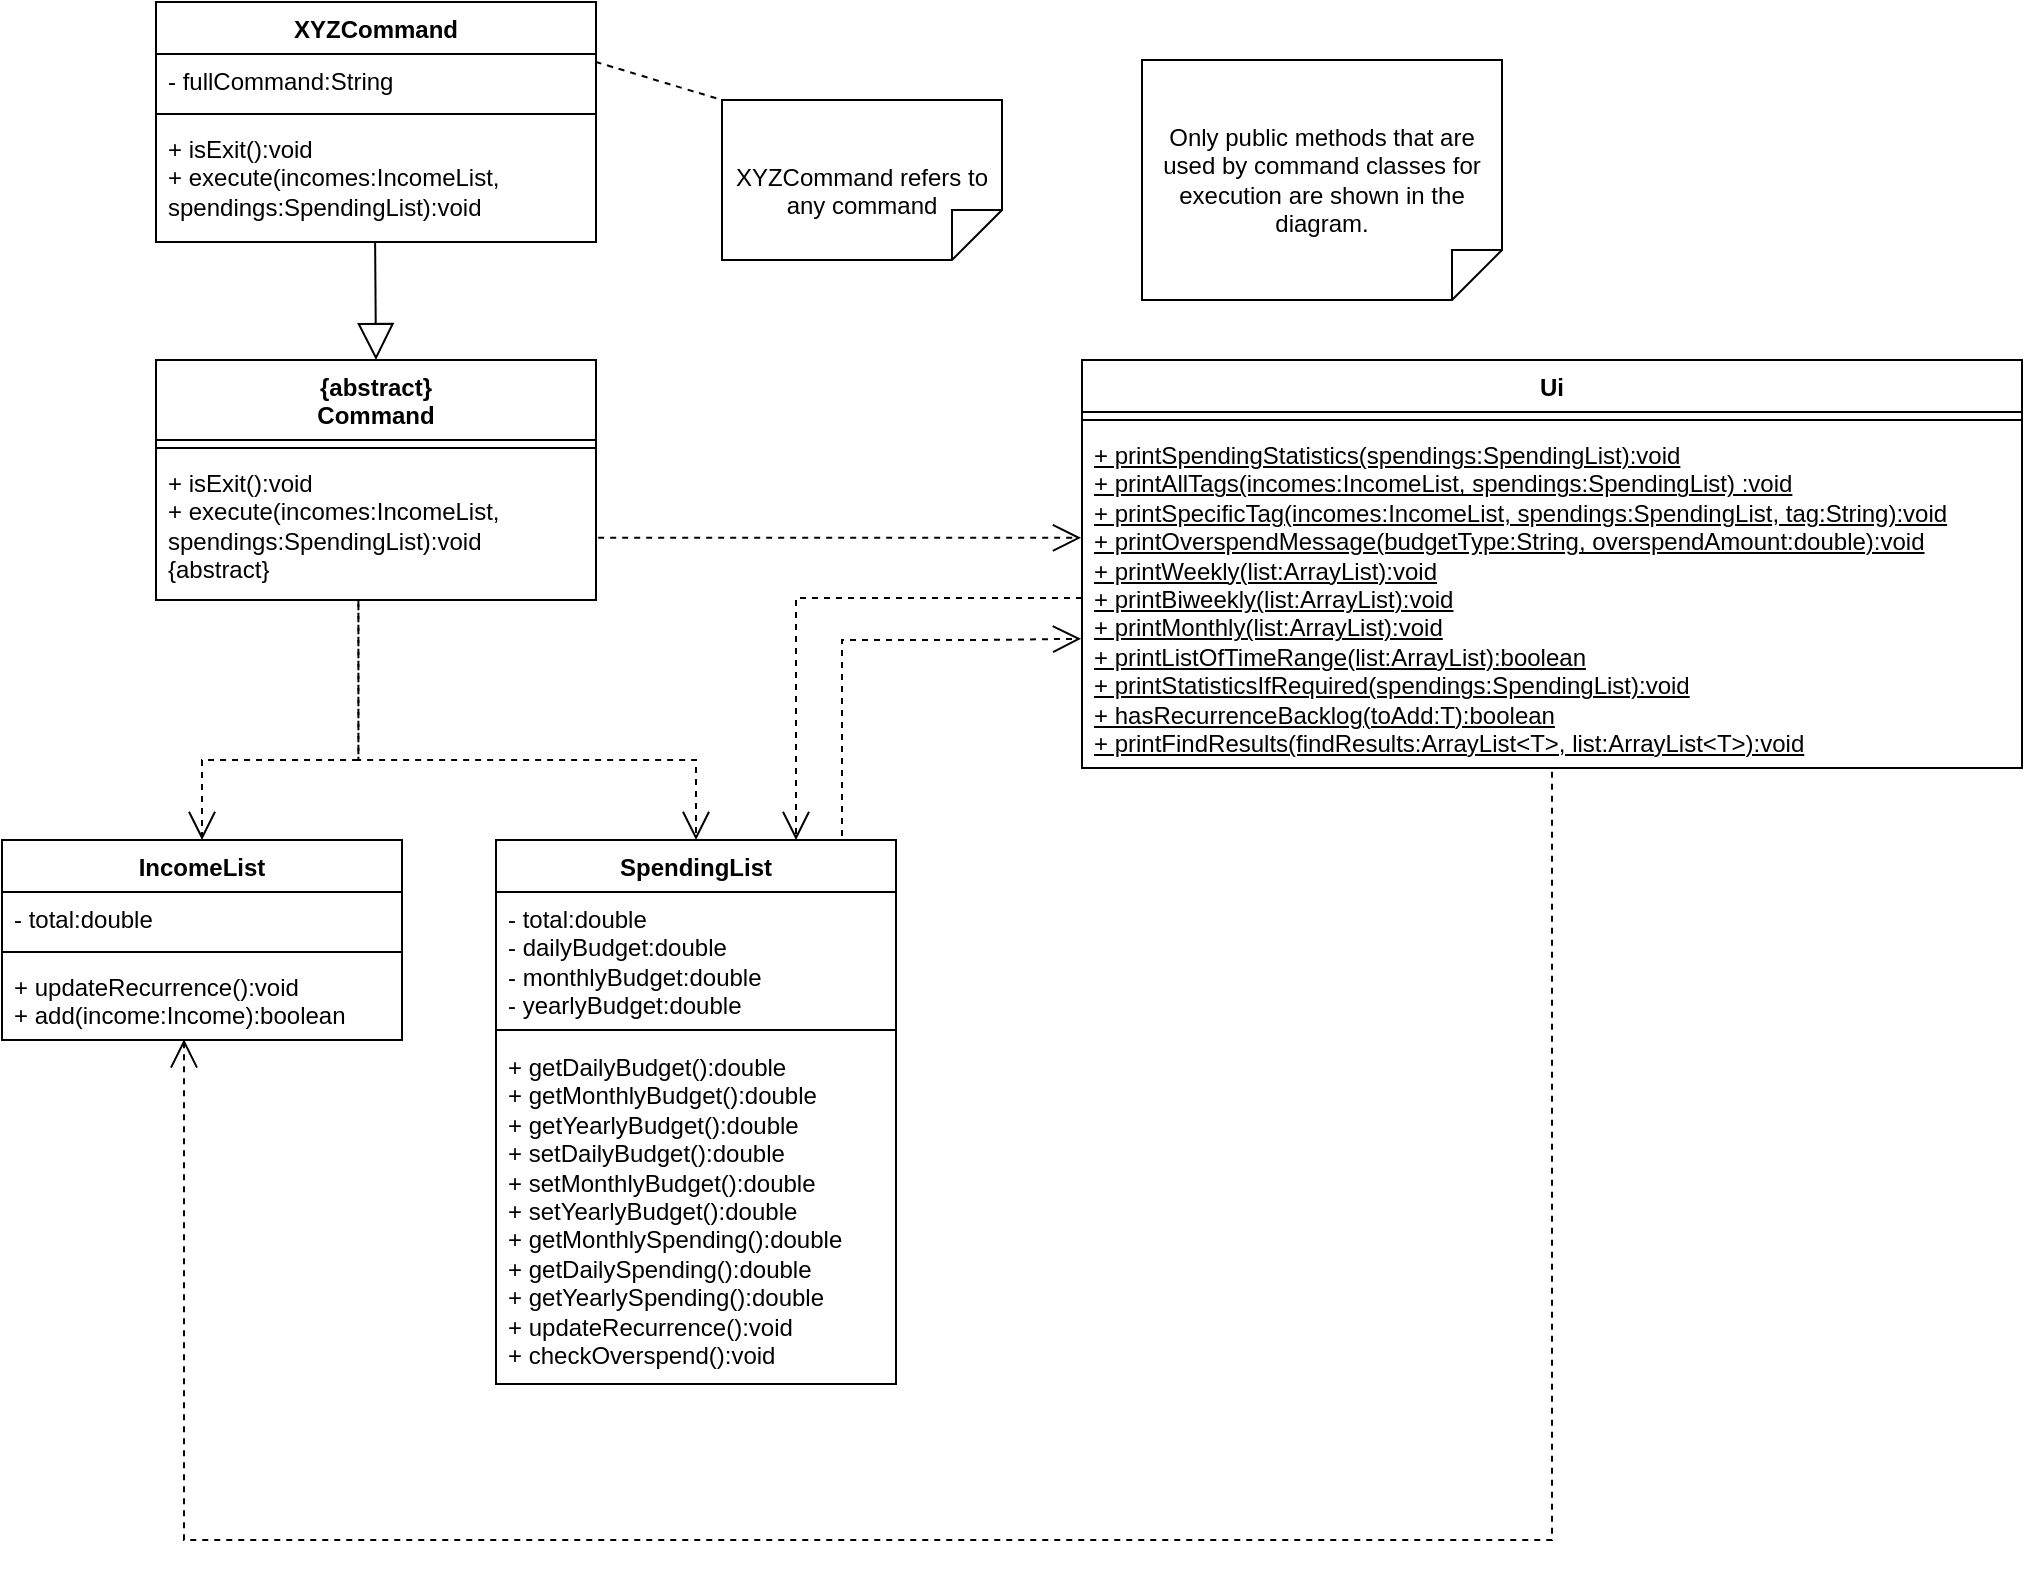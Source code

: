 <mxfile version="24.7.17">
  <diagram id="C5RBs43oDa-KdzZeNtuy" name="Page-1">
    <mxGraphModel dx="635" dy="486" grid="1" gridSize="10" guides="1" tooltips="1" connect="1" arrows="1" fold="1" page="1" pageScale="1" pageWidth="827" pageHeight="1169" math="0" shadow="0">
      <root>
        <mxCell id="WIyWlLk6GJQsqaUBKTNV-0" />
        <mxCell id="WIyWlLk6GJQsqaUBKTNV-1" parent="WIyWlLk6GJQsqaUBKTNV-0" />
        <mxCell id="lJRKsU2WNjcnRI6e_XWt-7" value="XYZCommand" style="swimlane;fontStyle=1;align=center;verticalAlign=top;childLayout=stackLayout;horizontal=1;startSize=26;horizontalStack=0;resizeParent=1;resizeParentMax=0;resizeLast=0;collapsible=1;marginBottom=0;whiteSpace=wrap;html=1;" parent="WIyWlLk6GJQsqaUBKTNV-1" vertex="1">
          <mxGeometry x="207" y="11" width="220" height="120" as="geometry" />
        </mxCell>
        <mxCell id="lJRKsU2WNjcnRI6e_XWt-8" value="- fullCommand:String" style="text;strokeColor=none;fillColor=none;align=left;verticalAlign=top;spacingLeft=4;spacingRight=4;overflow=hidden;rotatable=0;points=[[0,0.5],[1,0.5]];portConstraint=eastwest;whiteSpace=wrap;html=1;" parent="lJRKsU2WNjcnRI6e_XWt-7" vertex="1">
          <mxGeometry y="26" width="220" height="26" as="geometry" />
        </mxCell>
        <mxCell id="lJRKsU2WNjcnRI6e_XWt-9" value="" style="line;strokeWidth=1;fillColor=none;align=left;verticalAlign=middle;spacingTop=-1;spacingLeft=3;spacingRight=3;rotatable=0;labelPosition=right;points=[];portConstraint=eastwest;strokeColor=inherit;" parent="lJRKsU2WNjcnRI6e_XWt-7" vertex="1">
          <mxGeometry y="52" width="220" height="8" as="geometry" />
        </mxCell>
        <mxCell id="lJRKsU2WNjcnRI6e_XWt-10" value="+ isExit():void&lt;div&gt;+ execute(incomes:IncomeList,&lt;/div&gt;&lt;div&gt;spendings:SpendingList):void&lt;/div&gt;" style="text;strokeColor=none;fillColor=none;align=left;verticalAlign=top;spacingLeft=4;spacingRight=4;overflow=hidden;rotatable=0;points=[[0,0.5],[1,0.5]];portConstraint=eastwest;whiteSpace=wrap;html=1;" parent="lJRKsU2WNjcnRI6e_XWt-7" vertex="1">
          <mxGeometry y="60" width="220" height="60" as="geometry" />
        </mxCell>
        <mxCell id="lJRKsU2WNjcnRI6e_XWt-11" value="XYZCommand refers to any command" style="shape=note2;boundedLbl=1;whiteSpace=wrap;html=1;size=25;verticalAlign=top;align=center;flipV=1;" parent="WIyWlLk6GJQsqaUBKTNV-1" vertex="1">
          <mxGeometry x="490" y="60" width="140" height="80" as="geometry" />
        </mxCell>
        <mxCell id="lJRKsU2WNjcnRI6e_XWt-12" value="" style="endArrow=none;dashed=1;html=1;rounded=0;fontSize=12;startSize=8;endSize=8;curved=1;exitX=1;exitY=0.25;exitDx=0;exitDy=0;entryX=0;entryY=1;entryDx=0;entryDy=0;entryPerimeter=0;" parent="WIyWlLk6GJQsqaUBKTNV-1" source="lJRKsU2WNjcnRI6e_XWt-7" target="lJRKsU2WNjcnRI6e_XWt-11" edge="1">
          <mxGeometry width="50" height="50" relative="1" as="geometry">
            <mxPoint x="457" y="230" as="sourcePoint" />
            <mxPoint x="507" y="180" as="targetPoint" />
          </mxGeometry>
        </mxCell>
        <mxCell id="lJRKsU2WNjcnRI6e_XWt-27" value="" style="endArrow=open;endSize=12;dashed=1;html=1;rounded=0;fontSize=12;exitX=0.46;exitY=1.03;exitDx=0;exitDy=0;entryX=0.5;entryY=0;entryDx=0;entryDy=0;edgeStyle=orthogonalEdgeStyle;exitPerimeter=0;" parent="WIyWlLk6GJQsqaUBKTNV-1" source="lJRKsU2WNjcnRI6e_XWt-3" target="PTH7G4Kg7HEpN0CLAYnN-4" edge="1">
          <mxGeometry width="160" relative="1" as="geometry">
            <mxPoint x="447" y="272.47" as="sourcePoint" />
            <mxPoint x="517" y="227" as="targetPoint" />
            <Array as="points">
              <mxPoint x="308" y="390" />
              <mxPoint x="230" y="390" />
            </Array>
          </mxGeometry>
        </mxCell>
        <mxCell id="lJRKsU2WNjcnRI6e_XWt-29" value="" style="endArrow=open;endSize=12;dashed=1;html=1;rounded=0;fontSize=12;exitX=0.46;exitY=1.005;exitDx=0;exitDy=0;entryX=0.5;entryY=0;entryDx=0;entryDy=0;edgeStyle=orthogonalEdgeStyle;exitPerimeter=0;" parent="WIyWlLk6GJQsqaUBKTNV-1" source="lJRKsU2WNjcnRI6e_XWt-3" target="lJRKsU2WNjcnRI6e_XWt-31" edge="1">
          <mxGeometry width="160" relative="1" as="geometry">
            <mxPoint x="491" y="270" as="sourcePoint" />
            <mxPoint x="517" y="335" as="targetPoint" />
            <Array as="points">
              <mxPoint x="308" y="390" />
              <mxPoint x="477" y="390" />
            </Array>
          </mxGeometry>
        </mxCell>
        <mxCell id="lJRKsU2WNjcnRI6e_XWt-31" value="SpendingList" style="swimlane;fontStyle=1;align=center;verticalAlign=top;childLayout=stackLayout;horizontal=1;startSize=26;horizontalStack=0;resizeParent=1;resizeParentMax=0;resizeLast=0;collapsible=1;marginBottom=0;whiteSpace=wrap;html=1;" parent="WIyWlLk6GJQsqaUBKTNV-1" vertex="1">
          <mxGeometry x="377" y="430" width="200" height="272" as="geometry" />
        </mxCell>
        <mxCell id="lJRKsU2WNjcnRI6e_XWt-32" value="&lt;div&gt;- total:double&lt;/div&gt;- dailyBudget:double&lt;div&gt;- monthlyBudget:double&lt;/div&gt;&lt;div&gt;- yearlyBudget:double&lt;/div&gt;" style="text;strokeColor=none;fillColor=none;align=left;verticalAlign=top;spacingLeft=4;spacingRight=4;overflow=hidden;rotatable=0;points=[[0,0.5],[1,0.5]];portConstraint=eastwest;whiteSpace=wrap;html=1;" parent="lJRKsU2WNjcnRI6e_XWt-31" vertex="1">
          <mxGeometry y="26" width="200" height="64" as="geometry" />
        </mxCell>
        <mxCell id="lJRKsU2WNjcnRI6e_XWt-33" value="" style="line;strokeWidth=1;fillColor=none;align=left;verticalAlign=middle;spacingTop=-1;spacingLeft=3;spacingRight=3;rotatable=0;labelPosition=right;points=[];portConstraint=eastwest;strokeColor=inherit;" parent="lJRKsU2WNjcnRI6e_XWt-31" vertex="1">
          <mxGeometry y="90" width="200" height="10" as="geometry" />
        </mxCell>
        <mxCell id="lJRKsU2WNjcnRI6e_XWt-34" value="+ getDailyBudget():double&lt;div&gt;+ getMonthlyBudget():double&lt;/div&gt;&lt;div&gt;+ getYearlyBudget():double&lt;/div&gt;&lt;div&gt;+ setDailyBudget():double&lt;/div&gt;&lt;div&gt;+ setMonthlyBudget():double&lt;/div&gt;&lt;div&gt;+ setYearlyBudget():double&lt;/div&gt;&lt;div&gt;+ getMonthlySpending():double&lt;/div&gt;&lt;div&gt;+ getDailySpending():double&lt;/div&gt;&lt;div&gt;+ getYearlySpending():double&lt;/div&gt;&lt;div&gt;+ updateRecurrence():void&lt;/div&gt;&lt;div&gt;+ checkOverspend():void&lt;/div&gt;" style="text;strokeColor=none;fillColor=none;align=left;verticalAlign=top;spacingLeft=4;spacingRight=4;overflow=hidden;rotatable=0;points=[[0,0.5],[1,0.5]];portConstraint=eastwest;whiteSpace=wrap;html=1;" parent="lJRKsU2WNjcnRI6e_XWt-31" vertex="1">
          <mxGeometry y="100" width="200" height="172" as="geometry" />
        </mxCell>
        <mxCell id="lJRKsU2WNjcnRI6e_XWt-40" value="Ui" style="swimlane;fontStyle=1;align=center;verticalAlign=top;childLayout=stackLayout;horizontal=1;startSize=26;horizontalStack=0;resizeParent=1;resizeParentMax=0;resizeLast=0;collapsible=1;marginBottom=0;whiteSpace=wrap;html=1;" parent="WIyWlLk6GJQsqaUBKTNV-1" vertex="1">
          <mxGeometry x="670" y="190" width="470" height="204" as="geometry" />
        </mxCell>
        <mxCell id="lJRKsU2WNjcnRI6e_XWt-42" value="" style="line;strokeWidth=1;fillColor=none;align=left;verticalAlign=middle;spacingTop=-1;spacingLeft=3;spacingRight=3;rotatable=0;labelPosition=right;points=[];portConstraint=eastwest;strokeColor=inherit;" parent="lJRKsU2WNjcnRI6e_XWt-40" vertex="1">
          <mxGeometry y="26" width="470" height="8" as="geometry" />
        </mxCell>
        <mxCell id="lJRKsU2WNjcnRI6e_XWt-43" value="&lt;u&gt;+ printSpendingStatistics(spendings:SpendingList):void&lt;/u&gt;&lt;div&gt;&lt;u&gt;+ printAllTags(incomes:IncomeList, spendings:SpendingList) :void&lt;/u&gt;&lt;/div&gt;&lt;div&gt;&lt;u&gt;+ printSpecificTag(incomes:IncomeList, spendings:SpendingList, tag:String):void&lt;/u&gt;&lt;/div&gt;&lt;div&gt;&lt;u&gt;+ printOverspendMessage(budgetType:String, overspendAmount:double):void&lt;/u&gt;&lt;/div&gt;&lt;div&gt;&lt;u&gt;+ printWeekly(list:ArrayList):void&lt;/u&gt;&lt;/div&gt;&lt;div&gt;&lt;u&gt;+ printBiweekly(list:ArrayList):void&lt;/u&gt;&lt;u&gt;&lt;br&gt;&lt;/u&gt;&lt;/div&gt;&lt;div&gt;&lt;u&gt;+ printMonthly(list:ArrayList):void&lt;/u&gt;&lt;u&gt;&lt;br&gt;&lt;/u&gt;&lt;/div&gt;&lt;div&gt;&lt;u&gt;+ printListOfTimeRange(list:ArrayList):boolean&lt;/u&gt;&lt;u&gt;&lt;br&gt;&lt;/u&gt;&lt;/div&gt;&lt;div&gt;&lt;u&gt;+ printStatisticsIfRequired(spendings:SpendingList):void&lt;/u&gt;&lt;/div&gt;&lt;div&gt;&lt;u&gt;+ hasRecurrenceBacklog(toAdd:T):boolean&lt;/u&gt;&lt;/div&gt;&lt;div&gt;&lt;u&gt;+ printFindResults(findResults:ArrayList&amp;lt;T&amp;gt;, list:ArrayList&amp;lt;T&amp;gt;):void&lt;/u&gt;&lt;/div&gt;" style="text;strokeColor=none;fillColor=none;align=left;verticalAlign=top;spacingLeft=4;spacingRight=4;overflow=hidden;rotatable=0;points=[[0,0.5],[1,0.5]];portConstraint=eastwest;whiteSpace=wrap;html=1;" parent="lJRKsU2WNjcnRI6e_XWt-40" vertex="1">
          <mxGeometry y="34" width="470" height="170" as="geometry" />
        </mxCell>
        <mxCell id="lJRKsU2WNjcnRI6e_XWt-0" value="&lt;div&gt;{abstract}&lt;/div&gt;Command" style="swimlane;fontStyle=1;align=center;verticalAlign=top;childLayout=stackLayout;horizontal=1;startSize=40;horizontalStack=0;resizeParent=1;resizeParentMax=0;resizeLast=0;collapsible=1;marginBottom=0;whiteSpace=wrap;html=1;" parent="WIyWlLk6GJQsqaUBKTNV-1" vertex="1">
          <mxGeometry x="207" y="190" width="220" height="120" as="geometry">
            <mxRectangle x="290" y="170" width="100" height="30" as="alternateBounds" />
          </mxGeometry>
        </mxCell>
        <mxCell id="lJRKsU2WNjcnRI6e_XWt-2" value="" style="line;strokeWidth=1;fillColor=none;align=left;verticalAlign=middle;spacingTop=-1;spacingLeft=3;spacingRight=3;rotatable=0;labelPosition=right;points=[];portConstraint=eastwest;strokeColor=inherit;" parent="lJRKsU2WNjcnRI6e_XWt-0" vertex="1">
          <mxGeometry y="40" width="220" height="8" as="geometry" />
        </mxCell>
        <mxCell id="lJRKsU2WNjcnRI6e_XWt-3" value="+ isExit():void&lt;div&gt;+ execute(incomes:IncomeList, spendings:SpendingList):void {abstract}&lt;/div&gt;" style="text;strokeColor=none;fillColor=none;align=left;verticalAlign=top;spacingLeft=4;spacingRight=4;overflow=hidden;rotatable=0;points=[[0,0.5],[1,0.5]];portConstraint=eastwest;whiteSpace=wrap;html=1;" parent="lJRKsU2WNjcnRI6e_XWt-0" vertex="1">
          <mxGeometry y="48" width="220" height="72" as="geometry" />
        </mxCell>
        <mxCell id="lJRKsU2WNjcnRI6e_XWt-15" value="" style="endArrow=block;endSize=16;endFill=0;html=1;rounded=0;fontSize=12;curved=1;exitX=0.498;exitY=1.007;exitDx=0;exitDy=0;exitPerimeter=0;entryX=0.5;entryY=0;entryDx=0;entryDy=0;" parent="WIyWlLk6GJQsqaUBKTNV-1" source="lJRKsU2WNjcnRI6e_XWt-10" target="lJRKsU2WNjcnRI6e_XWt-0" edge="1">
          <mxGeometry width="160" relative="1" as="geometry">
            <mxPoint x="327" y="140" as="sourcePoint" />
            <mxPoint x="397" y="50" as="targetPoint" />
          </mxGeometry>
        </mxCell>
        <mxCell id="lJRKsU2WNjcnRI6e_XWt-49" value="Only public methods that are used by command classes for execution are shown in the diagram." style="shape=note2;boundedLbl=1;whiteSpace=wrap;html=1;size=25;verticalAlign=top;align=center;flipV=1;" parent="WIyWlLk6GJQsqaUBKTNV-1" vertex="1">
          <mxGeometry x="700" y="40" width="180" height="120" as="geometry" />
        </mxCell>
        <mxCell id="lJRKsU2WNjcnRI6e_XWt-53" value="" style="endArrow=open;endSize=12;dashed=1;html=1;rounded=0;fontSize=12;exitX=0.5;exitY=1.011;exitDx=0;exitDy=0;exitPerimeter=0;entryX=0.455;entryY=0.992;entryDx=0;entryDy=0;entryPerimeter=0;edgeStyle=orthogonalEdgeStyle;" parent="WIyWlLk6GJQsqaUBKTNV-1" source="lJRKsU2WNjcnRI6e_XWt-43" target="PTH7G4Kg7HEpN0CLAYnN-7" edge="1">
          <mxGeometry width="160" relative="1" as="geometry">
            <mxPoint x="200" y="730" as="sourcePoint" />
            <mxPoint y="550" as="targetPoint" />
            <Array as="points">
              <mxPoint x="905" y="780" />
              <mxPoint x="221" y="780" />
            </Array>
          </mxGeometry>
        </mxCell>
        <mxCell id="lJRKsU2WNjcnRI6e_XWt-54" value="" style="endArrow=open;endSize=12;dashed=1;html=1;rounded=0;fontSize=12;exitX=0;exitY=0.5;exitDx=0;exitDy=0;entryX=0.75;entryY=0;entryDx=0;entryDy=0;edgeStyle=orthogonalEdgeStyle;" parent="WIyWlLk6GJQsqaUBKTNV-1" source="lJRKsU2WNjcnRI6e_XWt-43" target="lJRKsU2WNjcnRI6e_XWt-31" edge="1">
          <mxGeometry width="160" relative="1" as="geometry">
            <mxPoint x="430" y="650" as="sourcePoint" />
            <mxPoint x="590" y="650" as="targetPoint" />
          </mxGeometry>
        </mxCell>
        <mxCell id="lJRKsU2WNjcnRI6e_XWt-55" value="" style="endArrow=open;endSize=12;dashed=1;html=1;rounded=0;fontSize=12;edgeStyle=orthogonalEdgeStyle;entryX=-0.001;entryY=0.62;entryDx=0;entryDy=0;entryPerimeter=0;" parent="WIyWlLk6GJQsqaUBKTNV-1" target="lJRKsU2WNjcnRI6e_XWt-43" edge="1">
          <mxGeometry width="160" relative="1" as="geometry">
            <mxPoint x="550" y="428" as="sourcePoint" />
            <mxPoint x="620" y="350" as="targetPoint" />
            <Array as="points">
              <mxPoint x="550" y="330" />
              <mxPoint x="620" y="330" />
            </Array>
          </mxGeometry>
        </mxCell>
        <mxCell id="VLo0LQePdQa-nSVOcm7t-0" value="" style="endArrow=open;endSize=12;dashed=1;html=1;rounded=0;fontSize=12;exitX=1;exitY=0.5;exitDx=0;exitDy=0;edgeStyle=orthogonalEdgeStyle;entryX=-0.001;entryY=0.323;entryDx=0;entryDy=0;entryPerimeter=0;" parent="WIyWlLk6GJQsqaUBKTNV-1" source="lJRKsU2WNjcnRI6e_XWt-3" target="lJRKsU2WNjcnRI6e_XWt-43" edge="1">
          <mxGeometry width="160" relative="1" as="geometry">
            <mxPoint x="460" y="270" as="sourcePoint" />
            <mxPoint x="590" y="330" as="targetPoint" />
            <Array as="points">
              <mxPoint x="427" y="279" />
            </Array>
          </mxGeometry>
        </mxCell>
        <mxCell id="PTH7G4Kg7HEpN0CLAYnN-4" value="IncomeList" style="swimlane;fontStyle=1;align=center;verticalAlign=top;childLayout=stackLayout;horizontal=1;startSize=26;horizontalStack=0;resizeParent=1;resizeParentMax=0;resizeLast=0;collapsible=1;marginBottom=0;whiteSpace=wrap;html=1;" parent="WIyWlLk6GJQsqaUBKTNV-1" vertex="1">
          <mxGeometry x="130" y="430" width="200" height="100" as="geometry" />
        </mxCell>
        <mxCell id="PTH7G4Kg7HEpN0CLAYnN-5" value="- total:double" style="text;strokeColor=none;fillColor=none;align=left;verticalAlign=top;spacingLeft=4;spacingRight=4;overflow=hidden;rotatable=0;points=[[0,0.5],[1,0.5]];portConstraint=eastwest;whiteSpace=wrap;html=1;" parent="PTH7G4Kg7HEpN0CLAYnN-4" vertex="1">
          <mxGeometry y="26" width="200" height="26" as="geometry" />
        </mxCell>
        <mxCell id="PTH7G4Kg7HEpN0CLAYnN-6" value="" style="line;strokeWidth=1;fillColor=none;align=left;verticalAlign=middle;spacingTop=-1;spacingLeft=3;spacingRight=3;rotatable=0;labelPosition=right;points=[];portConstraint=eastwest;strokeColor=inherit;" parent="PTH7G4Kg7HEpN0CLAYnN-4" vertex="1">
          <mxGeometry y="52" width="200" height="8" as="geometry" />
        </mxCell>
        <mxCell id="PTH7G4Kg7HEpN0CLAYnN-7" value="+ updateRecurrence():void&lt;div&gt;+ add(income:Income):boolean&lt;br&gt;&lt;div&gt;&lt;br&gt;&lt;/div&gt;&lt;/div&gt;" style="text;strokeColor=none;fillColor=none;align=left;verticalAlign=top;spacingLeft=4;spacingRight=4;overflow=hidden;rotatable=0;points=[[0,0.5],[1,0.5]];portConstraint=eastwest;whiteSpace=wrap;html=1;" parent="PTH7G4Kg7HEpN0CLAYnN-4" vertex="1">
          <mxGeometry y="60" width="200" height="40" as="geometry" />
        </mxCell>
      </root>
    </mxGraphModel>
  </diagram>
</mxfile>
